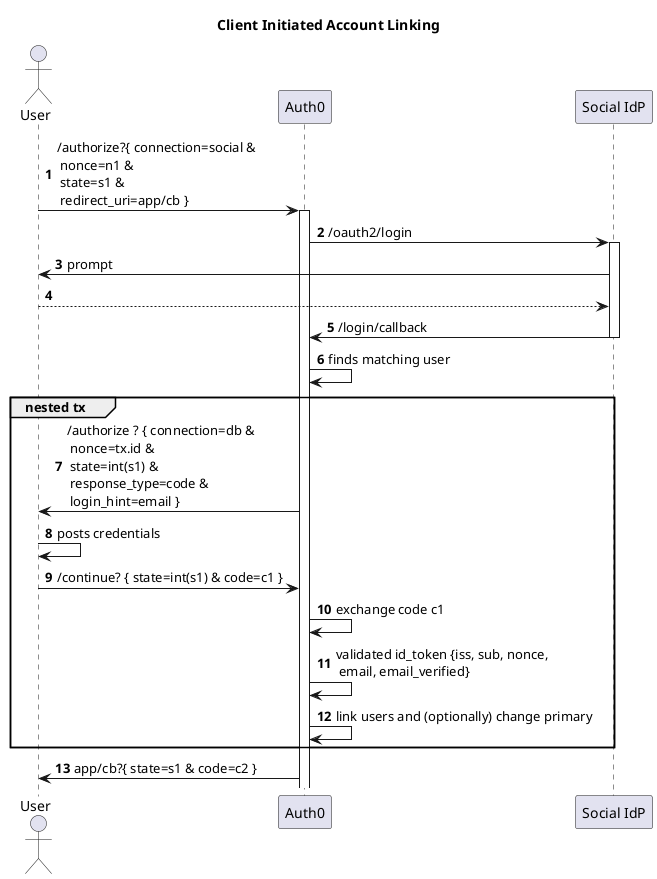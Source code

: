 @startuml

title Client Initiated Account Linking

autonumber

actor "User" as u
participant "Auth0" as a0
participant "Social IdP" as idp

u -> a0: /authorize?{ connection=social & \n nonce=n1 & \n state=s1 & \n redirect_uri=app/cb }
activate a0
a0 -> idp: /oauth2/login
activate idp
idp -> u: prompt
u --> idp:

idp ->a0: /login/callback
deactivate idp

box over a0: onExecutePostLogin()

a0 -> a0: finds matching user


group nested tx
a0 -> u: /authorize ? { connection=db & \n nonce=tx.id & \n state=int(s1) & \n response_type=code & \n login_hint=email }

u -> u: posts credentials

box over a0: onContinuePostLogin()

u -> a0: /continue? { state=int(s1) & code=c1 }

a0 -> a0: exchange code c1

a0 -> a0: validated id_token {iss, sub, nonce,\n email, email_verified}

a0 -> a0: link users and (optionally) change primary
end

a0 -> u: app/cb?{ state=s1 & code=c2 }

@enduml
